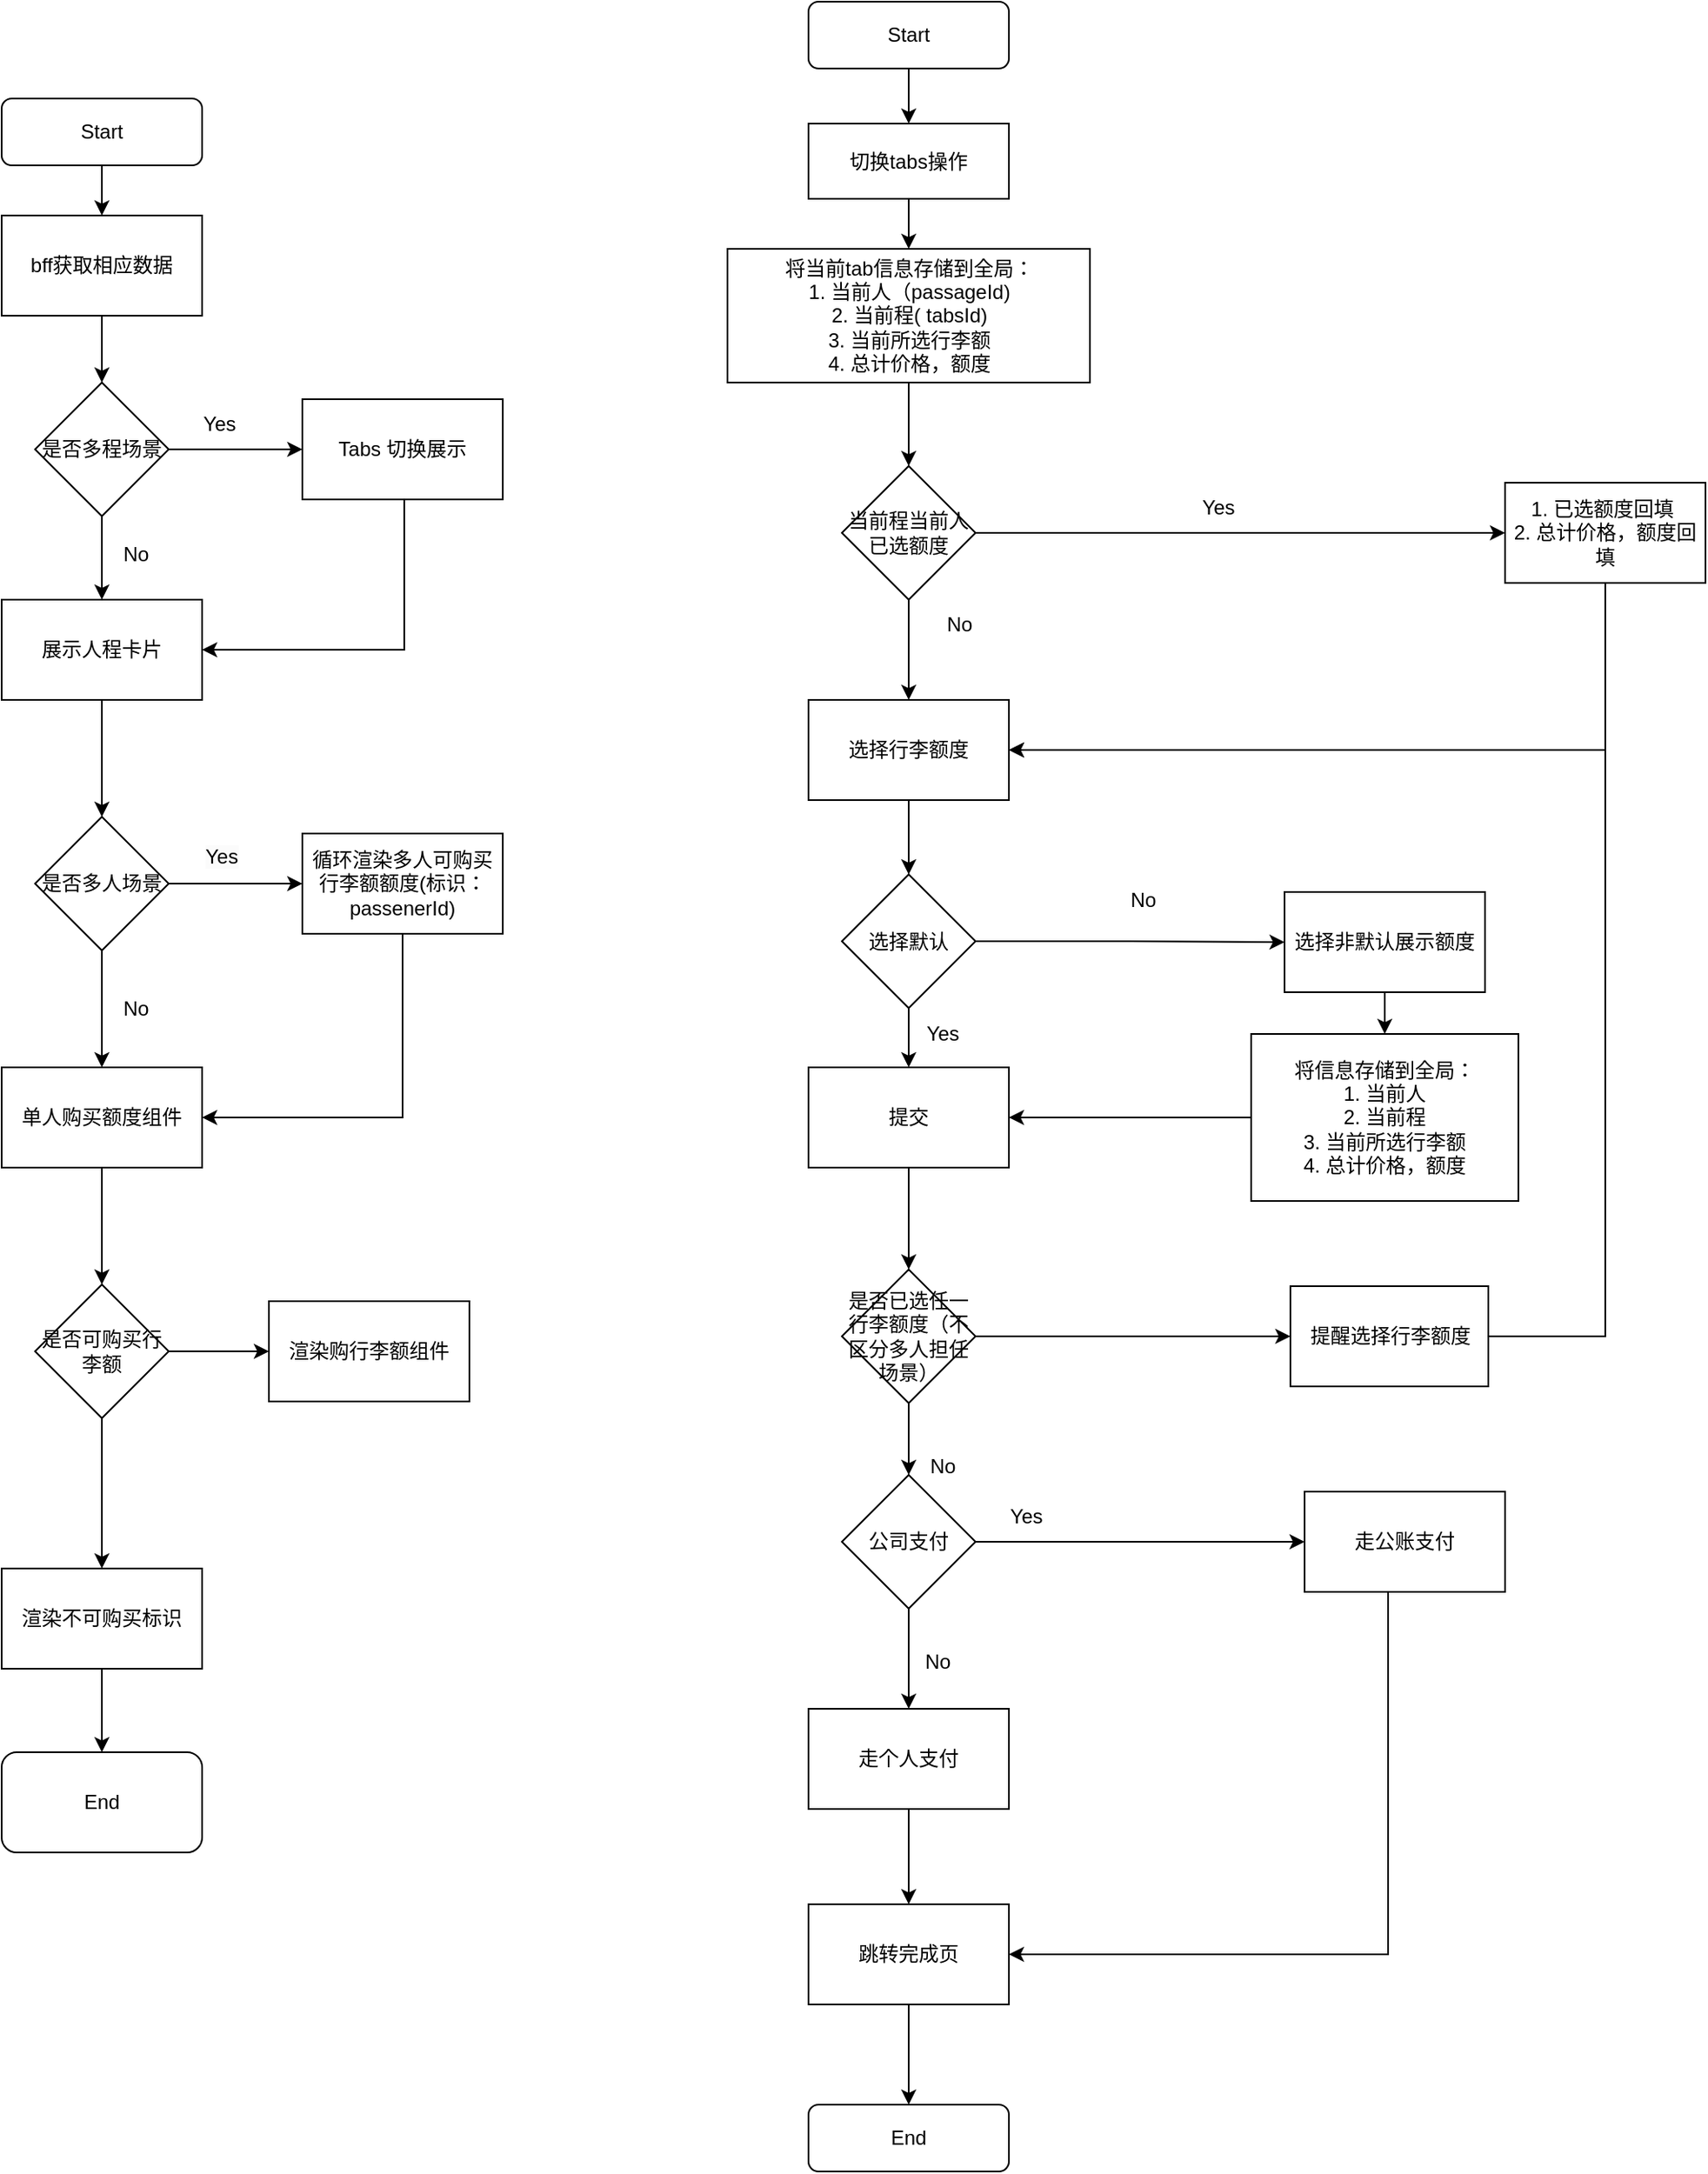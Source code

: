 <mxfile version="26.1.0">
  <diagram id="C5RBs43oDa-KdzZeNtuy" name="Page-1">
    <mxGraphModel dx="1865" dy="1075" grid="1" gridSize="10" guides="1" tooltips="1" connect="1" arrows="1" fold="1" page="1" pageScale="1" pageWidth="827" pageHeight="1169" math="0" shadow="0">
      <root>
        <mxCell id="WIyWlLk6GJQsqaUBKTNV-0" />
        <mxCell id="WIyWlLk6GJQsqaUBKTNV-1" parent="WIyWlLk6GJQsqaUBKTNV-0" />
        <mxCell id="QhF9T44IF_bWHAfbp_xp-7" value="" style="edgeStyle=orthogonalEdgeStyle;rounded=0;orthogonalLoop=1;jettySize=auto;html=1;" edge="1" parent="WIyWlLk6GJQsqaUBKTNV-1" source="WIyWlLk6GJQsqaUBKTNV-3" target="QhF9T44IF_bWHAfbp_xp-6">
          <mxGeometry relative="1" as="geometry" />
        </mxCell>
        <mxCell id="WIyWlLk6GJQsqaUBKTNV-3" value="Start" style="rounded=1;whiteSpace=wrap;html=1;fontSize=12;glass=0;strokeWidth=1;shadow=0;" parent="WIyWlLk6GJQsqaUBKTNV-1" vertex="1">
          <mxGeometry x="160" y="80" width="120" height="40" as="geometry" />
        </mxCell>
        <mxCell id="QhF9T44IF_bWHAfbp_xp-9" value="" style="edgeStyle=orthogonalEdgeStyle;rounded=0;orthogonalLoop=1;jettySize=auto;html=1;" edge="1" parent="WIyWlLk6GJQsqaUBKTNV-1" source="QhF9T44IF_bWHAfbp_xp-6" target="QhF9T44IF_bWHAfbp_xp-8">
          <mxGeometry relative="1" as="geometry" />
        </mxCell>
        <mxCell id="QhF9T44IF_bWHAfbp_xp-6" value="bff获取相应数据" style="rounded=0;whiteSpace=wrap;html=1;" vertex="1" parent="WIyWlLk6GJQsqaUBKTNV-1">
          <mxGeometry x="160" y="150" width="120" height="60" as="geometry" />
        </mxCell>
        <mxCell id="QhF9T44IF_bWHAfbp_xp-11" value="" style="edgeStyle=orthogonalEdgeStyle;rounded=0;orthogonalLoop=1;jettySize=auto;html=1;" edge="1" parent="WIyWlLk6GJQsqaUBKTNV-1" source="QhF9T44IF_bWHAfbp_xp-8" target="QhF9T44IF_bWHAfbp_xp-10">
          <mxGeometry relative="1" as="geometry" />
        </mxCell>
        <mxCell id="QhF9T44IF_bWHAfbp_xp-17" style="edgeStyle=orthogonalEdgeStyle;rounded=0;orthogonalLoop=1;jettySize=auto;html=1;exitX=0.5;exitY=1;exitDx=0;exitDy=0;entryX=0.5;entryY=0;entryDx=0;entryDy=0;" edge="1" parent="WIyWlLk6GJQsqaUBKTNV-1" source="QhF9T44IF_bWHAfbp_xp-8">
          <mxGeometry relative="1" as="geometry">
            <mxPoint x="220" y="380" as="targetPoint" />
          </mxGeometry>
        </mxCell>
        <mxCell id="QhF9T44IF_bWHAfbp_xp-8" value="是否多程场景" style="rhombus;whiteSpace=wrap;html=1;rounded=0;" vertex="1" parent="WIyWlLk6GJQsqaUBKTNV-1">
          <mxGeometry x="180" y="250" width="80" height="80" as="geometry" />
        </mxCell>
        <mxCell id="QhF9T44IF_bWHAfbp_xp-24" value="" style="edgeStyle=orthogonalEdgeStyle;rounded=0;orthogonalLoop=1;jettySize=auto;html=1;" edge="1" parent="WIyWlLk6GJQsqaUBKTNV-1" source="QhF9T44IF_bWHAfbp_xp-10" target="QhF9T44IF_bWHAfbp_xp-20">
          <mxGeometry relative="1" as="geometry">
            <mxPoint x="310" y="410" as="targetPoint" />
            <Array as="points">
              <mxPoint x="401" y="410" />
            </Array>
          </mxGeometry>
        </mxCell>
        <mxCell id="QhF9T44IF_bWHAfbp_xp-10" value="Tabs&amp;nbsp;切换展示" style="whiteSpace=wrap;html=1;rounded=0;" vertex="1" parent="WIyWlLk6GJQsqaUBKTNV-1">
          <mxGeometry x="340" y="260" width="120" height="60" as="geometry" />
        </mxCell>
        <mxCell id="QhF9T44IF_bWHAfbp_xp-12" value="Yes" style="text;html=1;align=center;verticalAlign=middle;resizable=0;points=[];autosize=1;strokeColor=none;fillColor=none;" vertex="1" parent="WIyWlLk6GJQsqaUBKTNV-1">
          <mxGeometry x="270" y="260" width="40" height="30" as="geometry" />
        </mxCell>
        <mxCell id="QhF9T44IF_bWHAfbp_xp-18" value="No" style="text;html=1;align=center;verticalAlign=middle;resizable=0;points=[];autosize=1;strokeColor=none;fillColor=none;" vertex="1" parent="WIyWlLk6GJQsqaUBKTNV-1">
          <mxGeometry x="220" y="338" width="40" height="30" as="geometry" />
        </mxCell>
        <mxCell id="QhF9T44IF_bWHAfbp_xp-26" value="" style="edgeStyle=orthogonalEdgeStyle;rounded=0;orthogonalLoop=1;jettySize=auto;html=1;" edge="1" parent="WIyWlLk6GJQsqaUBKTNV-1" source="QhF9T44IF_bWHAfbp_xp-20" target="QhF9T44IF_bWHAfbp_xp-25">
          <mxGeometry relative="1" as="geometry" />
        </mxCell>
        <mxCell id="QhF9T44IF_bWHAfbp_xp-20" value="展示人程卡片" style="whiteSpace=wrap;html=1;rounded=0;" vertex="1" parent="WIyWlLk6GJQsqaUBKTNV-1">
          <mxGeometry x="160" y="380" width="120" height="60" as="geometry" />
        </mxCell>
        <mxCell id="QhF9T44IF_bWHAfbp_xp-122" value="" style="edgeStyle=orthogonalEdgeStyle;rounded=0;orthogonalLoop=1;jettySize=auto;html=1;" edge="1" parent="WIyWlLk6GJQsqaUBKTNV-1" source="QhF9T44IF_bWHAfbp_xp-21" target="QhF9T44IF_bWHAfbp_xp-121">
          <mxGeometry relative="1" as="geometry" />
        </mxCell>
        <mxCell id="QhF9T44IF_bWHAfbp_xp-21" value="切换tabs操作" style="whiteSpace=wrap;html=1;rounded=0;" vertex="1" parent="WIyWlLk6GJQsqaUBKTNV-1">
          <mxGeometry x="643" y="95" width="120" height="45" as="geometry" />
        </mxCell>
        <mxCell id="QhF9T44IF_bWHAfbp_xp-28" value="" style="edgeStyle=orthogonalEdgeStyle;rounded=0;orthogonalLoop=1;jettySize=auto;html=1;" edge="1" parent="WIyWlLk6GJQsqaUBKTNV-1" source="QhF9T44IF_bWHAfbp_xp-25" target="QhF9T44IF_bWHAfbp_xp-27">
          <mxGeometry relative="1" as="geometry" />
        </mxCell>
        <mxCell id="QhF9T44IF_bWHAfbp_xp-32" value="" style="edgeStyle=orthogonalEdgeStyle;rounded=0;orthogonalLoop=1;jettySize=auto;html=1;" edge="1" parent="WIyWlLk6GJQsqaUBKTNV-1" source="QhF9T44IF_bWHAfbp_xp-25" target="QhF9T44IF_bWHAfbp_xp-31">
          <mxGeometry relative="1" as="geometry" />
        </mxCell>
        <mxCell id="QhF9T44IF_bWHAfbp_xp-25" value="是否多人场景" style="rhombus;whiteSpace=wrap;html=1;rounded=0;" vertex="1" parent="WIyWlLk6GJQsqaUBKTNV-1">
          <mxGeometry x="180" y="510" width="80" height="80" as="geometry" />
        </mxCell>
        <mxCell id="QhF9T44IF_bWHAfbp_xp-42" value="" style="edgeStyle=orthogonalEdgeStyle;rounded=0;orthogonalLoop=1;jettySize=auto;html=1;entryX=1;entryY=0.5;entryDx=0;entryDy=0;" edge="1" parent="WIyWlLk6GJQsqaUBKTNV-1" source="QhF9T44IF_bWHAfbp_xp-27" target="QhF9T44IF_bWHAfbp_xp-31">
          <mxGeometry relative="1" as="geometry">
            <mxPoint x="400" y="660" as="targetPoint" />
            <Array as="points">
              <mxPoint x="400" y="690" />
            </Array>
          </mxGeometry>
        </mxCell>
        <mxCell id="QhF9T44IF_bWHAfbp_xp-27" value="循环渲染多人可购买行李额额度(标识：passenerId)" style="whiteSpace=wrap;html=1;rounded=0;" vertex="1" parent="WIyWlLk6GJQsqaUBKTNV-1">
          <mxGeometry x="340" y="520" width="120" height="60" as="geometry" />
        </mxCell>
        <mxCell id="QhF9T44IF_bWHAfbp_xp-29" value="&lt;span style=&quot;color: rgb(0, 0, 0); font-family: Helvetica; font-size: 12px; font-style: normal; font-variant-ligatures: normal; font-variant-caps: normal; font-weight: 400; letter-spacing: normal; orphans: 2; text-align: center; text-indent: 0px; text-transform: none; widows: 2; word-spacing: 0px; -webkit-text-stroke-width: 0px; white-space: nowrap; background-color: rgb(251, 251, 251); text-decoration-thickness: initial; text-decoration-style: initial; text-decoration-color: initial; display: inline !important; float: none;&quot;&gt;Yes&lt;/span&gt;" style="text;whiteSpace=wrap;html=1;" vertex="1" parent="WIyWlLk6GJQsqaUBKTNV-1">
          <mxGeometry x="280" y="520" width="50" height="50" as="geometry" />
        </mxCell>
        <mxCell id="QhF9T44IF_bWHAfbp_xp-44" value="" style="edgeStyle=orthogonalEdgeStyle;rounded=0;orthogonalLoop=1;jettySize=auto;html=1;" edge="1" parent="WIyWlLk6GJQsqaUBKTNV-1" source="QhF9T44IF_bWHAfbp_xp-31" target="QhF9T44IF_bWHAfbp_xp-43">
          <mxGeometry relative="1" as="geometry" />
        </mxCell>
        <mxCell id="QhF9T44IF_bWHAfbp_xp-31" value="单人购买额度组件" style="whiteSpace=wrap;html=1;rounded=0;" vertex="1" parent="WIyWlLk6GJQsqaUBKTNV-1">
          <mxGeometry x="160" y="660" width="120" height="60" as="geometry" />
        </mxCell>
        <mxCell id="QhF9T44IF_bWHAfbp_xp-33" value="No" style="text;html=1;align=center;verticalAlign=middle;resizable=0;points=[];autosize=1;strokeColor=none;fillColor=none;" vertex="1" parent="WIyWlLk6GJQsqaUBKTNV-1">
          <mxGeometry x="220" y="610" width="40" height="30" as="geometry" />
        </mxCell>
        <mxCell id="QhF9T44IF_bWHAfbp_xp-37" value="" style="edgeStyle=orthogonalEdgeStyle;rounded=0;orthogonalLoop=1;jettySize=auto;html=1;" edge="1" parent="WIyWlLk6GJQsqaUBKTNV-1" source="QhF9T44IF_bWHAfbp_xp-34" target="QhF9T44IF_bWHAfbp_xp-36">
          <mxGeometry relative="1" as="geometry" />
        </mxCell>
        <mxCell id="QhF9T44IF_bWHAfbp_xp-39" value="" style="edgeStyle=orthogonalEdgeStyle;rounded=0;orthogonalLoop=1;jettySize=auto;html=1;" edge="1" parent="WIyWlLk6GJQsqaUBKTNV-1" source="QhF9T44IF_bWHAfbp_xp-34" target="QhF9T44IF_bWHAfbp_xp-38">
          <mxGeometry relative="1" as="geometry" />
        </mxCell>
        <mxCell id="QhF9T44IF_bWHAfbp_xp-34" value="当前程当前人已选额度" style="rhombus;whiteSpace=wrap;html=1;rounded=0;" vertex="1" parent="WIyWlLk6GJQsqaUBKTNV-1">
          <mxGeometry x="663" y="300" width="80" height="80" as="geometry" />
        </mxCell>
        <mxCell id="QhF9T44IF_bWHAfbp_xp-157" style="edgeStyle=orthogonalEdgeStyle;rounded=0;orthogonalLoop=1;jettySize=auto;html=1;exitX=0.5;exitY=1;exitDx=0;exitDy=0;entryX=0.5;entryY=0;entryDx=0;entryDy=0;" edge="1" parent="WIyWlLk6GJQsqaUBKTNV-1" source="QhF9T44IF_bWHAfbp_xp-36" target="QhF9T44IF_bWHAfbp_xp-140">
          <mxGeometry relative="1" as="geometry" />
        </mxCell>
        <mxCell id="QhF9T44IF_bWHAfbp_xp-36" value="选择行李额度" style="whiteSpace=wrap;html=1;rounded=0;" vertex="1" parent="WIyWlLk6GJQsqaUBKTNV-1">
          <mxGeometry x="643" y="440" width="120" height="60" as="geometry" />
        </mxCell>
        <mxCell id="QhF9T44IF_bWHAfbp_xp-171" style="edgeStyle=orthogonalEdgeStyle;rounded=0;orthogonalLoop=1;jettySize=auto;html=1;exitX=0.5;exitY=1;exitDx=0;exitDy=0;entryX=1;entryY=0.5;entryDx=0;entryDy=0;" edge="1" parent="WIyWlLk6GJQsqaUBKTNV-1" source="QhF9T44IF_bWHAfbp_xp-38" target="QhF9T44IF_bWHAfbp_xp-36">
          <mxGeometry relative="1" as="geometry" />
        </mxCell>
        <mxCell id="QhF9T44IF_bWHAfbp_xp-38" value="1. 已选额度回填&amp;nbsp;&lt;br&gt;2. 总计价格，额度回填" style="whiteSpace=wrap;html=1;rounded=0;" vertex="1" parent="WIyWlLk6GJQsqaUBKTNV-1">
          <mxGeometry x="1060" y="310" width="120" height="60" as="geometry" />
        </mxCell>
        <mxCell id="QhF9T44IF_bWHAfbp_xp-40" value="Yes" style="text;html=1;align=center;verticalAlign=middle;resizable=0;points=[];autosize=1;strokeColor=none;fillColor=none;" vertex="1" parent="WIyWlLk6GJQsqaUBKTNV-1">
          <mxGeometry x="868" y="310" width="40" height="30" as="geometry" />
        </mxCell>
        <mxCell id="QhF9T44IF_bWHAfbp_xp-47" value="" style="edgeStyle=orthogonalEdgeStyle;rounded=0;orthogonalLoop=1;jettySize=auto;html=1;" edge="1" parent="WIyWlLk6GJQsqaUBKTNV-1" source="QhF9T44IF_bWHAfbp_xp-43" target="QhF9T44IF_bWHAfbp_xp-46">
          <mxGeometry relative="1" as="geometry" />
        </mxCell>
        <mxCell id="QhF9T44IF_bWHAfbp_xp-50" value="" style="edgeStyle=orthogonalEdgeStyle;rounded=0;orthogonalLoop=1;jettySize=auto;html=1;" edge="1" parent="WIyWlLk6GJQsqaUBKTNV-1" source="QhF9T44IF_bWHAfbp_xp-43" target="QhF9T44IF_bWHAfbp_xp-49">
          <mxGeometry relative="1" as="geometry" />
        </mxCell>
        <mxCell id="QhF9T44IF_bWHAfbp_xp-43" value="是否可购买行李额" style="rhombus;whiteSpace=wrap;html=1;rounded=0;" vertex="1" parent="WIyWlLk6GJQsqaUBKTNV-1">
          <mxGeometry x="180" y="790" width="80" height="80" as="geometry" />
        </mxCell>
        <mxCell id="QhF9T44IF_bWHAfbp_xp-46" value="渲染购行李额组件" style="whiteSpace=wrap;html=1;rounded=0;" vertex="1" parent="WIyWlLk6GJQsqaUBKTNV-1">
          <mxGeometry x="320" y="800" width="120" height="60" as="geometry" />
        </mxCell>
        <mxCell id="QhF9T44IF_bWHAfbp_xp-55" value="" style="edgeStyle=orthogonalEdgeStyle;rounded=0;orthogonalLoop=1;jettySize=auto;html=1;" edge="1" parent="WIyWlLk6GJQsqaUBKTNV-1" source="QhF9T44IF_bWHAfbp_xp-49" target="QhF9T44IF_bWHAfbp_xp-53">
          <mxGeometry relative="1" as="geometry" />
        </mxCell>
        <mxCell id="QhF9T44IF_bWHAfbp_xp-49" value="渲染不可购买标识" style="whiteSpace=wrap;html=1;rounded=0;" vertex="1" parent="WIyWlLk6GJQsqaUBKTNV-1">
          <mxGeometry x="160" y="960" width="120" height="60" as="geometry" />
        </mxCell>
        <mxCell id="QhF9T44IF_bWHAfbp_xp-53" value="End" style="rounded=1;whiteSpace=wrap;html=1;" vertex="1" parent="WIyWlLk6GJQsqaUBKTNV-1">
          <mxGeometry x="160" y="1070" width="120" height="60" as="geometry" />
        </mxCell>
        <mxCell id="QhF9T44IF_bWHAfbp_xp-57" value="No" style="text;html=1;align=center;verticalAlign=middle;resizable=0;points=[];autosize=1;strokeColor=none;fillColor=none;" vertex="1" parent="WIyWlLk6GJQsqaUBKTNV-1">
          <mxGeometry x="713" y="380" width="40" height="30" as="geometry" />
        </mxCell>
        <mxCell id="QhF9T44IF_bWHAfbp_xp-149" value="" style="edgeStyle=orthogonalEdgeStyle;rounded=0;orthogonalLoop=1;jettySize=auto;html=1;" edge="1" parent="WIyWlLk6GJQsqaUBKTNV-1" source="QhF9T44IF_bWHAfbp_xp-58" target="QhF9T44IF_bWHAfbp_xp-60">
          <mxGeometry relative="1" as="geometry" />
        </mxCell>
        <mxCell id="QhF9T44IF_bWHAfbp_xp-58" value="选择非默认展示额度" style="whiteSpace=wrap;html=1;rounded=0;" vertex="1" parent="WIyWlLk6GJQsqaUBKTNV-1">
          <mxGeometry x="928" y="555" width="120" height="60" as="geometry" />
        </mxCell>
        <mxCell id="QhF9T44IF_bWHAfbp_xp-152" value="" style="edgeStyle=orthogonalEdgeStyle;rounded=0;orthogonalLoop=1;jettySize=auto;html=1;entryX=1;entryY=0.5;entryDx=0;entryDy=0;" edge="1" parent="WIyWlLk6GJQsqaUBKTNV-1" source="QhF9T44IF_bWHAfbp_xp-60" target="QhF9T44IF_bWHAfbp_xp-64">
          <mxGeometry relative="1" as="geometry">
            <mxPoint x="860" y="670" as="targetPoint" />
          </mxGeometry>
        </mxCell>
        <mxCell id="QhF9T44IF_bWHAfbp_xp-60" value="将信息存储到全局：&lt;br&gt;1. 当前人&lt;br&gt;2. 当前程&lt;br&gt;3. 当前所选行李额&lt;br&gt;4. 总计价格，额度" style="whiteSpace=wrap;html=1;rounded=0;" vertex="1" parent="WIyWlLk6GJQsqaUBKTNV-1">
          <mxGeometry x="908" y="640" width="160" height="100" as="geometry" />
        </mxCell>
        <mxCell id="QhF9T44IF_bWHAfbp_xp-67" value="" style="edgeStyle=orthogonalEdgeStyle;rounded=0;orthogonalLoop=1;jettySize=auto;html=1;" edge="1" parent="WIyWlLk6GJQsqaUBKTNV-1" source="QhF9T44IF_bWHAfbp_xp-64" target="QhF9T44IF_bWHAfbp_xp-66">
          <mxGeometry relative="1" as="geometry" />
        </mxCell>
        <mxCell id="QhF9T44IF_bWHAfbp_xp-64" value="提交" style="whiteSpace=wrap;html=1;rounded=0;" vertex="1" parent="WIyWlLk6GJQsqaUBKTNV-1">
          <mxGeometry x="643" y="660" width="120" height="60" as="geometry" />
        </mxCell>
        <mxCell id="QhF9T44IF_bWHAfbp_xp-75" value="" style="edgeStyle=orthogonalEdgeStyle;rounded=0;orthogonalLoop=1;jettySize=auto;html=1;" edge="1" parent="WIyWlLk6GJQsqaUBKTNV-1" source="QhF9T44IF_bWHAfbp_xp-66" target="QhF9T44IF_bWHAfbp_xp-74">
          <mxGeometry relative="1" as="geometry" />
        </mxCell>
        <mxCell id="QhF9T44IF_bWHAfbp_xp-132" value="" style="edgeStyle=orthogonalEdgeStyle;rounded=0;orthogonalLoop=1;jettySize=auto;html=1;" edge="1" parent="WIyWlLk6GJQsqaUBKTNV-1" source="QhF9T44IF_bWHAfbp_xp-66" target="QhF9T44IF_bWHAfbp_xp-128">
          <mxGeometry relative="1" as="geometry" />
        </mxCell>
        <mxCell id="QhF9T44IF_bWHAfbp_xp-66" value="是否已选任一行李额度（不区分多人担任场景）" style="rhombus;whiteSpace=wrap;html=1;rounded=0;" vertex="1" parent="WIyWlLk6GJQsqaUBKTNV-1">
          <mxGeometry x="663" y="781" width="80" height="80" as="geometry" />
        </mxCell>
        <mxCell id="QhF9T44IF_bWHAfbp_xp-89" value="" style="edgeStyle=orthogonalEdgeStyle;rounded=0;orthogonalLoop=1;jettySize=auto;html=1;" edge="1" parent="WIyWlLk6GJQsqaUBKTNV-1" source="QhF9T44IF_bWHAfbp_xp-74" target="QhF9T44IF_bWHAfbp_xp-88">
          <mxGeometry relative="1" as="geometry" />
        </mxCell>
        <mxCell id="QhF9T44IF_bWHAfbp_xp-93" value="" style="edgeStyle=orthogonalEdgeStyle;rounded=0;orthogonalLoop=1;jettySize=auto;html=1;" edge="1" parent="WIyWlLk6GJQsqaUBKTNV-1" source="QhF9T44IF_bWHAfbp_xp-74" target="QhF9T44IF_bWHAfbp_xp-92">
          <mxGeometry relative="1" as="geometry" />
        </mxCell>
        <mxCell id="QhF9T44IF_bWHAfbp_xp-74" value="公司支付" style="rhombus;whiteSpace=wrap;html=1;rounded=0;" vertex="1" parent="WIyWlLk6GJQsqaUBKTNV-1">
          <mxGeometry x="663" y="904" width="80" height="80" as="geometry" />
        </mxCell>
        <mxCell id="QhF9T44IF_bWHAfbp_xp-76" value="No" style="text;html=1;align=center;verticalAlign=middle;resizable=0;points=[];autosize=1;strokeColor=none;fillColor=none;" vertex="1" parent="WIyWlLk6GJQsqaUBKTNV-1">
          <mxGeometry x="703" y="884" width="40" height="30" as="geometry" />
        </mxCell>
        <mxCell id="QhF9T44IF_bWHAfbp_xp-170" style="edgeStyle=orthogonalEdgeStyle;rounded=0;orthogonalLoop=1;jettySize=auto;html=1;entryX=1;entryY=0.5;entryDx=0;entryDy=0;" edge="1" parent="WIyWlLk6GJQsqaUBKTNV-1" source="QhF9T44IF_bWHAfbp_xp-88" target="QhF9T44IF_bWHAfbp_xp-97">
          <mxGeometry relative="1" as="geometry">
            <Array as="points">
              <mxPoint x="990" y="1191" />
            </Array>
          </mxGeometry>
        </mxCell>
        <mxCell id="QhF9T44IF_bWHAfbp_xp-88" value="走公账支付" style="whiteSpace=wrap;html=1;rounded=0;" vertex="1" parent="WIyWlLk6GJQsqaUBKTNV-1">
          <mxGeometry x="940" y="914" width="120" height="60" as="geometry" />
        </mxCell>
        <mxCell id="QhF9T44IF_bWHAfbp_xp-91" value="Yes" style="text;html=1;align=center;verticalAlign=middle;resizable=0;points=[];autosize=1;strokeColor=none;fillColor=none;" vertex="1" parent="WIyWlLk6GJQsqaUBKTNV-1">
          <mxGeometry x="753" y="914" width="40" height="30" as="geometry" />
        </mxCell>
        <mxCell id="QhF9T44IF_bWHAfbp_xp-98" value="" style="edgeStyle=orthogonalEdgeStyle;rounded=0;orthogonalLoop=1;jettySize=auto;html=1;" edge="1" parent="WIyWlLk6GJQsqaUBKTNV-1" source="QhF9T44IF_bWHAfbp_xp-92" target="QhF9T44IF_bWHAfbp_xp-97">
          <mxGeometry relative="1" as="geometry" />
        </mxCell>
        <mxCell id="QhF9T44IF_bWHAfbp_xp-92" value="走个人支付" style="whiteSpace=wrap;html=1;rounded=0;" vertex="1" parent="WIyWlLk6GJQsqaUBKTNV-1">
          <mxGeometry x="643" y="1044" width="120" height="60" as="geometry" />
        </mxCell>
        <mxCell id="QhF9T44IF_bWHAfbp_xp-94" value="No" style="text;html=1;align=center;verticalAlign=middle;resizable=0;points=[];autosize=1;strokeColor=none;fillColor=none;" vertex="1" parent="WIyWlLk6GJQsqaUBKTNV-1">
          <mxGeometry x="700" y="1001" width="40" height="30" as="geometry" />
        </mxCell>
        <mxCell id="QhF9T44IF_bWHAfbp_xp-100" value="" style="edgeStyle=orthogonalEdgeStyle;rounded=0;orthogonalLoop=1;jettySize=auto;html=1;" edge="1" parent="WIyWlLk6GJQsqaUBKTNV-1" source="QhF9T44IF_bWHAfbp_xp-97" target="QhF9T44IF_bWHAfbp_xp-99">
          <mxGeometry relative="1" as="geometry" />
        </mxCell>
        <mxCell id="QhF9T44IF_bWHAfbp_xp-97" value="跳转完成页" style="whiteSpace=wrap;html=1;rounded=0;" vertex="1" parent="WIyWlLk6GJQsqaUBKTNV-1">
          <mxGeometry x="643" y="1161" width="120" height="60" as="geometry" />
        </mxCell>
        <mxCell id="QhF9T44IF_bWHAfbp_xp-99" value="End" style="rounded=1;whiteSpace=wrap;html=1;" vertex="1" parent="WIyWlLk6GJQsqaUBKTNV-1">
          <mxGeometry x="643" y="1281" width="120" height="40" as="geometry" />
        </mxCell>
        <mxCell id="QhF9T44IF_bWHAfbp_xp-102" style="edgeStyle=orthogonalEdgeStyle;rounded=0;orthogonalLoop=1;jettySize=auto;html=1;exitX=0.5;exitY=1;exitDx=0;exitDy=0;entryX=0.5;entryY=0;entryDx=0;entryDy=0;" edge="1" parent="WIyWlLk6GJQsqaUBKTNV-1" source="QhF9T44IF_bWHAfbp_xp-101" target="QhF9T44IF_bWHAfbp_xp-21">
          <mxGeometry relative="1" as="geometry" />
        </mxCell>
        <mxCell id="QhF9T44IF_bWHAfbp_xp-101" value="Start" style="rounded=1;whiteSpace=wrap;html=1;fontSize=12;glass=0;strokeWidth=1;shadow=0;" vertex="1" parent="WIyWlLk6GJQsqaUBKTNV-1">
          <mxGeometry x="643" y="22" width="120" height="40" as="geometry" />
        </mxCell>
        <mxCell id="QhF9T44IF_bWHAfbp_xp-123" value="" style="edgeStyle=orthogonalEdgeStyle;rounded=0;orthogonalLoop=1;jettySize=auto;html=1;" edge="1" parent="WIyWlLk6GJQsqaUBKTNV-1" source="QhF9T44IF_bWHAfbp_xp-121" target="QhF9T44IF_bWHAfbp_xp-34">
          <mxGeometry relative="1" as="geometry" />
        </mxCell>
        <mxCell id="QhF9T44IF_bWHAfbp_xp-121" value="将当前tab信息存储到全局：&lt;br&gt;1. 当前人（passageId)&lt;br&gt;2. 当前程( tabsId)&lt;br&gt;3. 当前所选行李额&lt;br&gt;4. 总计价格，额度" style="whiteSpace=wrap;html=1;rounded=0;" vertex="1" parent="WIyWlLk6GJQsqaUBKTNV-1">
          <mxGeometry x="594.5" y="170" width="217" height="80" as="geometry" />
        </mxCell>
        <mxCell id="QhF9T44IF_bWHAfbp_xp-174" value="" style="edgeStyle=orthogonalEdgeStyle;rounded=0;orthogonalLoop=1;jettySize=auto;html=1;entryX=1;entryY=0.5;entryDx=0;entryDy=0;" edge="1" parent="WIyWlLk6GJQsqaUBKTNV-1" source="QhF9T44IF_bWHAfbp_xp-128" target="QhF9T44IF_bWHAfbp_xp-36">
          <mxGeometry relative="1" as="geometry">
            <mxPoint x="1129.25" y="831" as="targetPoint" />
            <Array as="points">
              <mxPoint x="1120" y="821" />
              <mxPoint x="1120" y="470" />
            </Array>
          </mxGeometry>
        </mxCell>
        <mxCell id="QhF9T44IF_bWHAfbp_xp-128" value="提醒选择行李额度" style="whiteSpace=wrap;html=1;rounded=0;" vertex="1" parent="WIyWlLk6GJQsqaUBKTNV-1">
          <mxGeometry x="931.5" y="791" width="118.5" height="60" as="geometry" />
        </mxCell>
        <mxCell id="QhF9T44IF_bWHAfbp_xp-158" value="" style="edgeStyle=orthogonalEdgeStyle;rounded=0;orthogonalLoop=1;jettySize=auto;html=1;" edge="1" parent="WIyWlLk6GJQsqaUBKTNV-1" source="QhF9T44IF_bWHAfbp_xp-140" target="QhF9T44IF_bWHAfbp_xp-64">
          <mxGeometry relative="1" as="geometry" />
        </mxCell>
        <mxCell id="QhF9T44IF_bWHAfbp_xp-159" style="edgeStyle=orthogonalEdgeStyle;rounded=0;orthogonalLoop=1;jettySize=auto;html=1;exitX=1;exitY=0.5;exitDx=0;exitDy=0;" edge="1" parent="WIyWlLk6GJQsqaUBKTNV-1" source="QhF9T44IF_bWHAfbp_xp-140" target="QhF9T44IF_bWHAfbp_xp-58">
          <mxGeometry relative="1" as="geometry" />
        </mxCell>
        <mxCell id="QhF9T44IF_bWHAfbp_xp-140" value="选择默认" style="rhombus;whiteSpace=wrap;html=1;rounded=0;" vertex="1" parent="WIyWlLk6GJQsqaUBKTNV-1">
          <mxGeometry x="663" y="544.5" width="80" height="80" as="geometry" />
        </mxCell>
        <mxCell id="QhF9T44IF_bWHAfbp_xp-160" value="No" style="text;html=1;align=center;verticalAlign=middle;resizable=0;points=[];autosize=1;strokeColor=none;fillColor=none;" vertex="1" parent="WIyWlLk6GJQsqaUBKTNV-1">
          <mxGeometry x="823" y="544.5" width="40" height="30" as="geometry" />
        </mxCell>
        <mxCell id="QhF9T44IF_bWHAfbp_xp-169" value="Yes" style="text;html=1;align=center;verticalAlign=middle;resizable=0;points=[];autosize=1;strokeColor=none;fillColor=none;" vertex="1" parent="WIyWlLk6GJQsqaUBKTNV-1">
          <mxGeometry x="703" y="624.5" width="40" height="30" as="geometry" />
        </mxCell>
      </root>
    </mxGraphModel>
  </diagram>
</mxfile>
